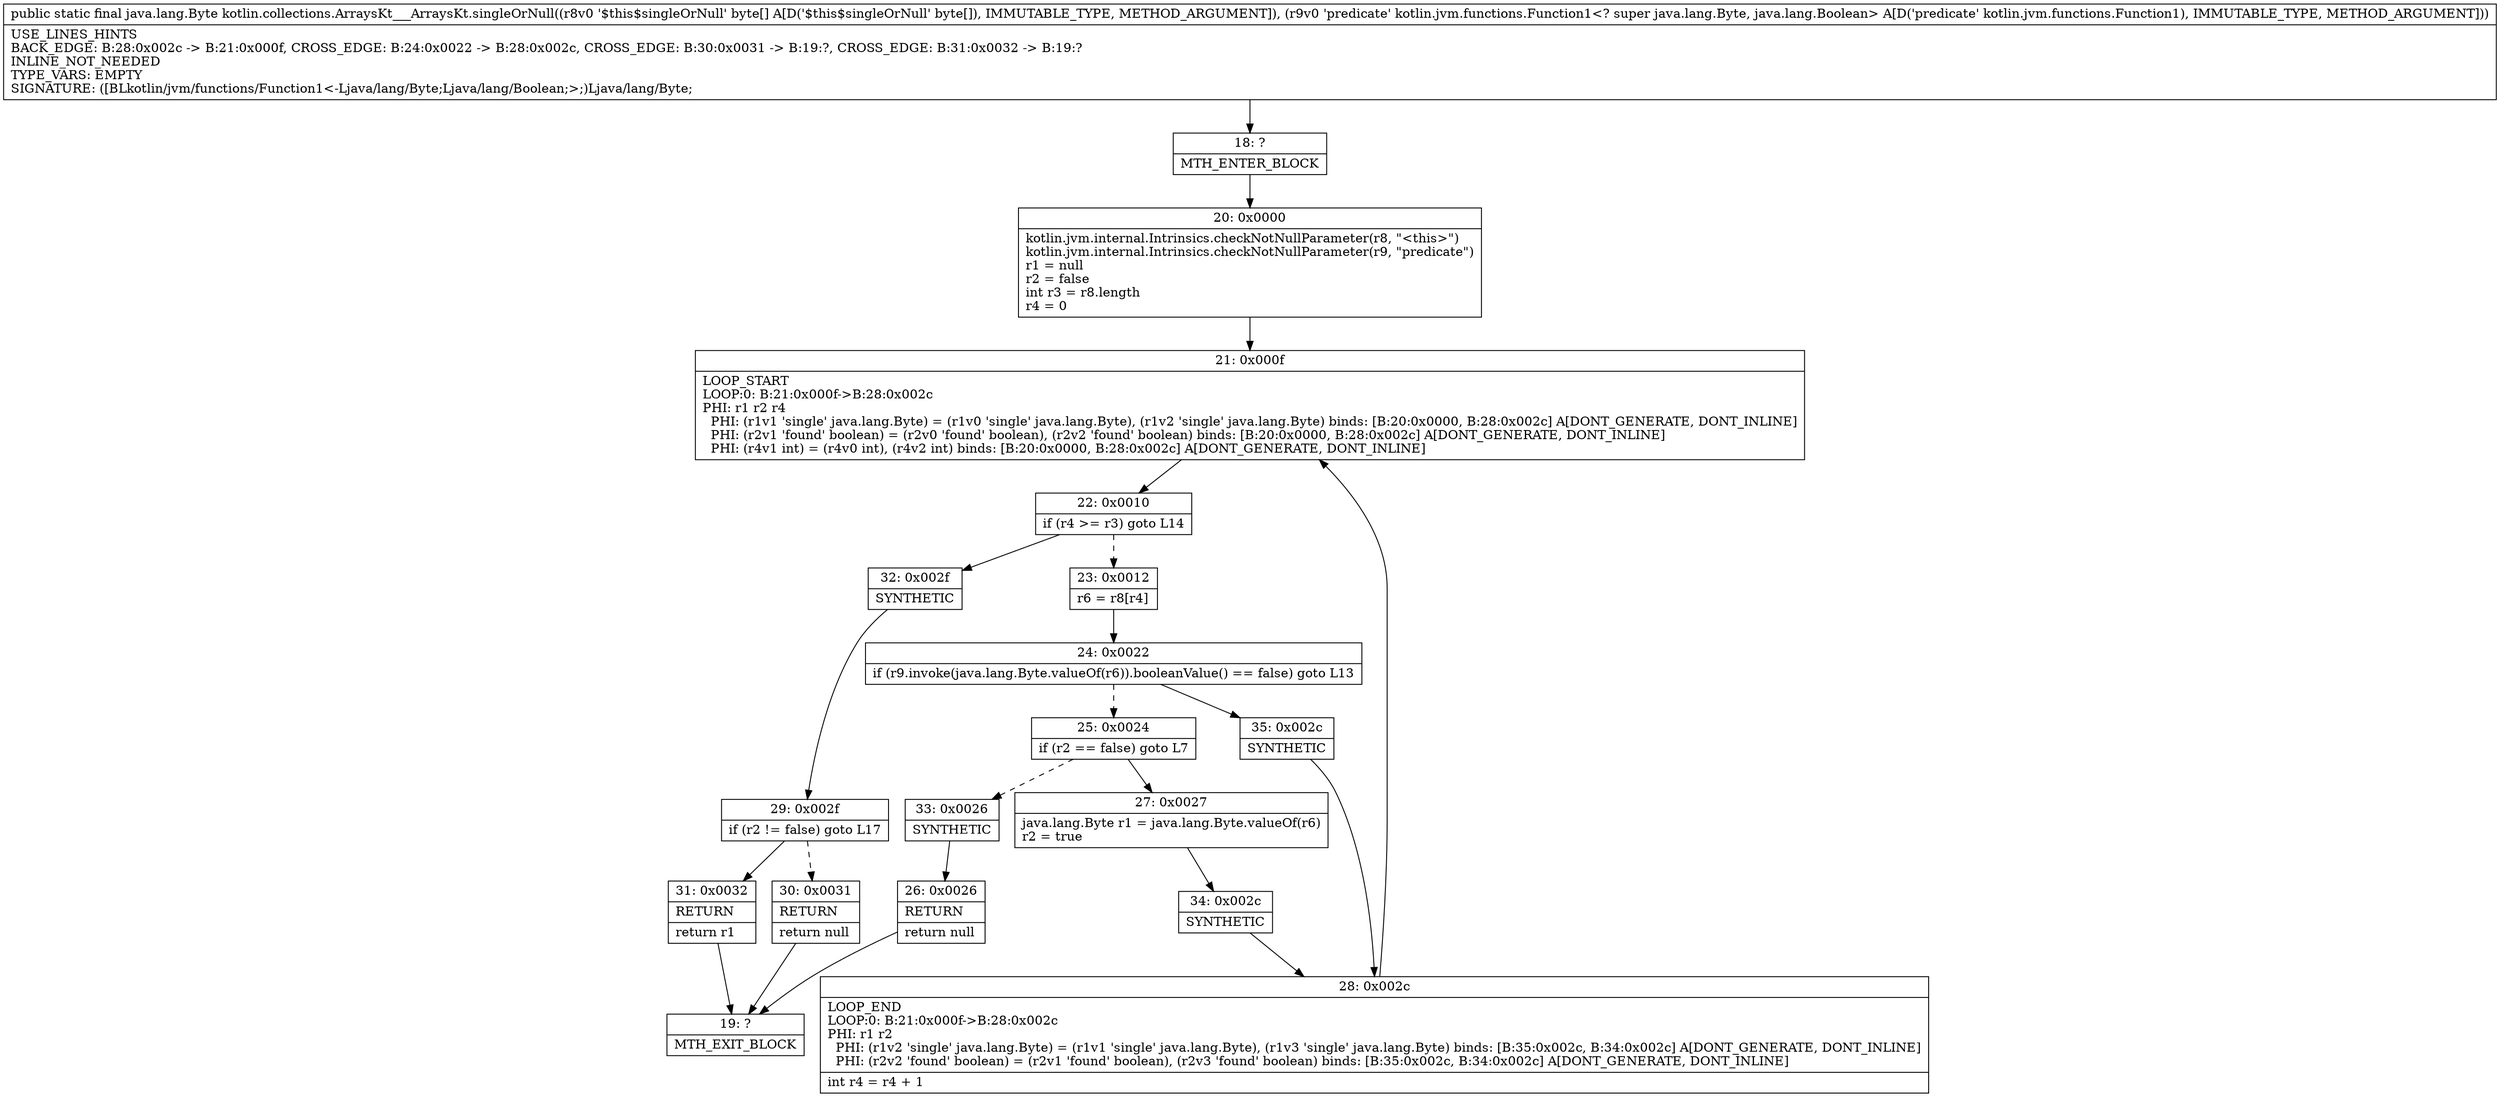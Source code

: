 digraph "CFG forkotlin.collections.ArraysKt___ArraysKt.singleOrNull([BLkotlin\/jvm\/functions\/Function1;)Ljava\/lang\/Byte;" {
Node_18 [shape=record,label="{18\:\ ?|MTH_ENTER_BLOCK\l}"];
Node_20 [shape=record,label="{20\:\ 0x0000|kotlin.jvm.internal.Intrinsics.checkNotNullParameter(r8, \"\<this\>\")\lkotlin.jvm.internal.Intrinsics.checkNotNullParameter(r9, \"predicate\")\lr1 = null\lr2 = false\lint r3 = r8.length\lr4 = 0\l}"];
Node_21 [shape=record,label="{21\:\ 0x000f|LOOP_START\lLOOP:0: B:21:0x000f\-\>B:28:0x002c\lPHI: r1 r2 r4 \l  PHI: (r1v1 'single' java.lang.Byte) = (r1v0 'single' java.lang.Byte), (r1v2 'single' java.lang.Byte) binds: [B:20:0x0000, B:28:0x002c] A[DONT_GENERATE, DONT_INLINE]\l  PHI: (r2v1 'found' boolean) = (r2v0 'found' boolean), (r2v2 'found' boolean) binds: [B:20:0x0000, B:28:0x002c] A[DONT_GENERATE, DONT_INLINE]\l  PHI: (r4v1 int) = (r4v0 int), (r4v2 int) binds: [B:20:0x0000, B:28:0x002c] A[DONT_GENERATE, DONT_INLINE]\l}"];
Node_22 [shape=record,label="{22\:\ 0x0010|if (r4 \>= r3) goto L14\l}"];
Node_23 [shape=record,label="{23\:\ 0x0012|r6 = r8[r4]\l}"];
Node_24 [shape=record,label="{24\:\ 0x0022|if (r9.invoke(java.lang.Byte.valueOf(r6)).booleanValue() == false) goto L13\l}"];
Node_25 [shape=record,label="{25\:\ 0x0024|if (r2 == false) goto L7\l}"];
Node_27 [shape=record,label="{27\:\ 0x0027|java.lang.Byte r1 = java.lang.Byte.valueOf(r6)\lr2 = true\l}"];
Node_34 [shape=record,label="{34\:\ 0x002c|SYNTHETIC\l}"];
Node_28 [shape=record,label="{28\:\ 0x002c|LOOP_END\lLOOP:0: B:21:0x000f\-\>B:28:0x002c\lPHI: r1 r2 \l  PHI: (r1v2 'single' java.lang.Byte) = (r1v1 'single' java.lang.Byte), (r1v3 'single' java.lang.Byte) binds: [B:35:0x002c, B:34:0x002c] A[DONT_GENERATE, DONT_INLINE]\l  PHI: (r2v2 'found' boolean) = (r2v1 'found' boolean), (r2v3 'found' boolean) binds: [B:35:0x002c, B:34:0x002c] A[DONT_GENERATE, DONT_INLINE]\l|int r4 = r4 + 1\l}"];
Node_33 [shape=record,label="{33\:\ 0x0026|SYNTHETIC\l}"];
Node_26 [shape=record,label="{26\:\ 0x0026|RETURN\l|return null\l}"];
Node_19 [shape=record,label="{19\:\ ?|MTH_EXIT_BLOCK\l}"];
Node_35 [shape=record,label="{35\:\ 0x002c|SYNTHETIC\l}"];
Node_32 [shape=record,label="{32\:\ 0x002f|SYNTHETIC\l}"];
Node_29 [shape=record,label="{29\:\ 0x002f|if (r2 != false) goto L17\l}"];
Node_30 [shape=record,label="{30\:\ 0x0031|RETURN\l|return null\l}"];
Node_31 [shape=record,label="{31\:\ 0x0032|RETURN\l|return r1\l}"];
MethodNode[shape=record,label="{public static final java.lang.Byte kotlin.collections.ArraysKt___ArraysKt.singleOrNull((r8v0 '$this$singleOrNull' byte[] A[D('$this$singleOrNull' byte[]), IMMUTABLE_TYPE, METHOD_ARGUMENT]), (r9v0 'predicate' kotlin.jvm.functions.Function1\<? super java.lang.Byte, java.lang.Boolean\> A[D('predicate' kotlin.jvm.functions.Function1), IMMUTABLE_TYPE, METHOD_ARGUMENT]))  | USE_LINES_HINTS\lBACK_EDGE: B:28:0x002c \-\> B:21:0x000f, CROSS_EDGE: B:24:0x0022 \-\> B:28:0x002c, CROSS_EDGE: B:30:0x0031 \-\> B:19:?, CROSS_EDGE: B:31:0x0032 \-\> B:19:?\lINLINE_NOT_NEEDED\lTYPE_VARS: EMPTY\lSIGNATURE: ([BLkotlin\/jvm\/functions\/Function1\<\-Ljava\/lang\/Byte;Ljava\/lang\/Boolean;\>;)Ljava\/lang\/Byte;\l}"];
MethodNode -> Node_18;Node_18 -> Node_20;
Node_20 -> Node_21;
Node_21 -> Node_22;
Node_22 -> Node_23[style=dashed];
Node_22 -> Node_32;
Node_23 -> Node_24;
Node_24 -> Node_25[style=dashed];
Node_24 -> Node_35;
Node_25 -> Node_27;
Node_25 -> Node_33[style=dashed];
Node_27 -> Node_34;
Node_34 -> Node_28;
Node_28 -> Node_21;
Node_33 -> Node_26;
Node_26 -> Node_19;
Node_35 -> Node_28;
Node_32 -> Node_29;
Node_29 -> Node_30[style=dashed];
Node_29 -> Node_31;
Node_30 -> Node_19;
Node_31 -> Node_19;
}

